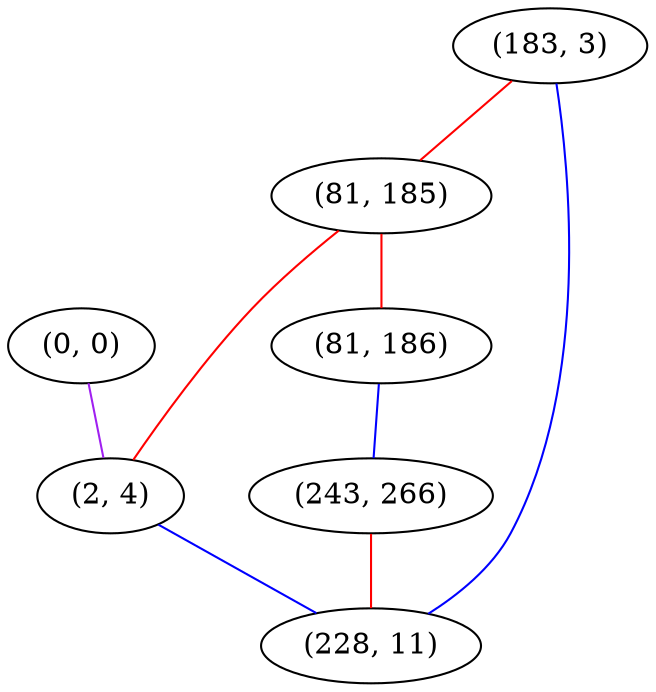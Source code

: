 graph "" {
"(0, 0)";
"(183, 3)";
"(81, 185)";
"(81, 186)";
"(243, 266)";
"(2, 4)";
"(228, 11)";
"(0, 0)" -- "(2, 4)"  [color=purple, key=0, weight=4];
"(183, 3)" -- "(81, 185)"  [color=red, key=0, weight=1];
"(183, 3)" -- "(228, 11)"  [color=blue, key=0, weight=3];
"(81, 185)" -- "(81, 186)"  [color=red, key=0, weight=1];
"(81, 185)" -- "(2, 4)"  [color=red, key=0, weight=1];
"(81, 186)" -- "(243, 266)"  [color=blue, key=0, weight=3];
"(243, 266)" -- "(228, 11)"  [color=red, key=0, weight=1];
"(2, 4)" -- "(228, 11)"  [color=blue, key=0, weight=3];
}
